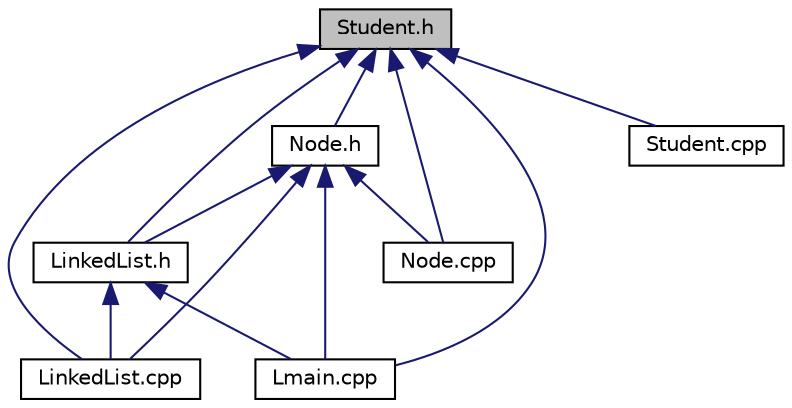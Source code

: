 digraph "Student.h"
{
  edge [fontname="Helvetica",fontsize="10",labelfontname="Helvetica",labelfontsize="10"];
  node [fontname="Helvetica",fontsize="10",shape=record];
  Node1 [label="Student.h",height=0.2,width=0.4,color="black", fillcolor="grey75", style="filled", fontcolor="black"];
  Node1 -> Node2 [dir="back",color="midnightblue",fontsize="10",style="solid"];
  Node2 [label="LinkedList.h",height=0.2,width=0.4,color="black", fillcolor="white", style="filled",URL="$LinkedList_8h.html"];
  Node2 -> Node3 [dir="back",color="midnightblue",fontsize="10",style="solid"];
  Node3 [label="LinkedList.cpp",height=0.2,width=0.4,color="black", fillcolor="white", style="filled",URL="$LinkedList_8cpp.html"];
  Node2 -> Node4 [dir="back",color="midnightblue",fontsize="10",style="solid"];
  Node4 [label="Lmain.cpp",height=0.2,width=0.4,color="black", fillcolor="white", style="filled",URL="$Lmain_8cpp.html"];
  Node1 -> Node5 [dir="back",color="midnightblue",fontsize="10",style="solid"];
  Node5 [label="Node.h",height=0.2,width=0.4,color="black", fillcolor="white", style="filled",URL="$Node_8h.html"];
  Node5 -> Node2 [dir="back",color="midnightblue",fontsize="10",style="solid"];
  Node5 -> Node3 [dir="back",color="midnightblue",fontsize="10",style="solid"];
  Node5 -> Node4 [dir="back",color="midnightblue",fontsize="10",style="solid"];
  Node5 -> Node6 [dir="back",color="midnightblue",fontsize="10",style="solid"];
  Node6 [label="Node.cpp",height=0.2,width=0.4,color="black", fillcolor="white", style="filled",URL="$Node_8cpp.html"];
  Node1 -> Node3 [dir="back",color="midnightblue",fontsize="10",style="solid"];
  Node1 -> Node4 [dir="back",color="midnightblue",fontsize="10",style="solid"];
  Node1 -> Node6 [dir="back",color="midnightblue",fontsize="10",style="solid"];
  Node1 -> Node7 [dir="back",color="midnightblue",fontsize="10",style="solid"];
  Node7 [label="Student.cpp",height=0.2,width=0.4,color="black", fillcolor="white", style="filled",URL="$Student_8cpp.html"];
}
